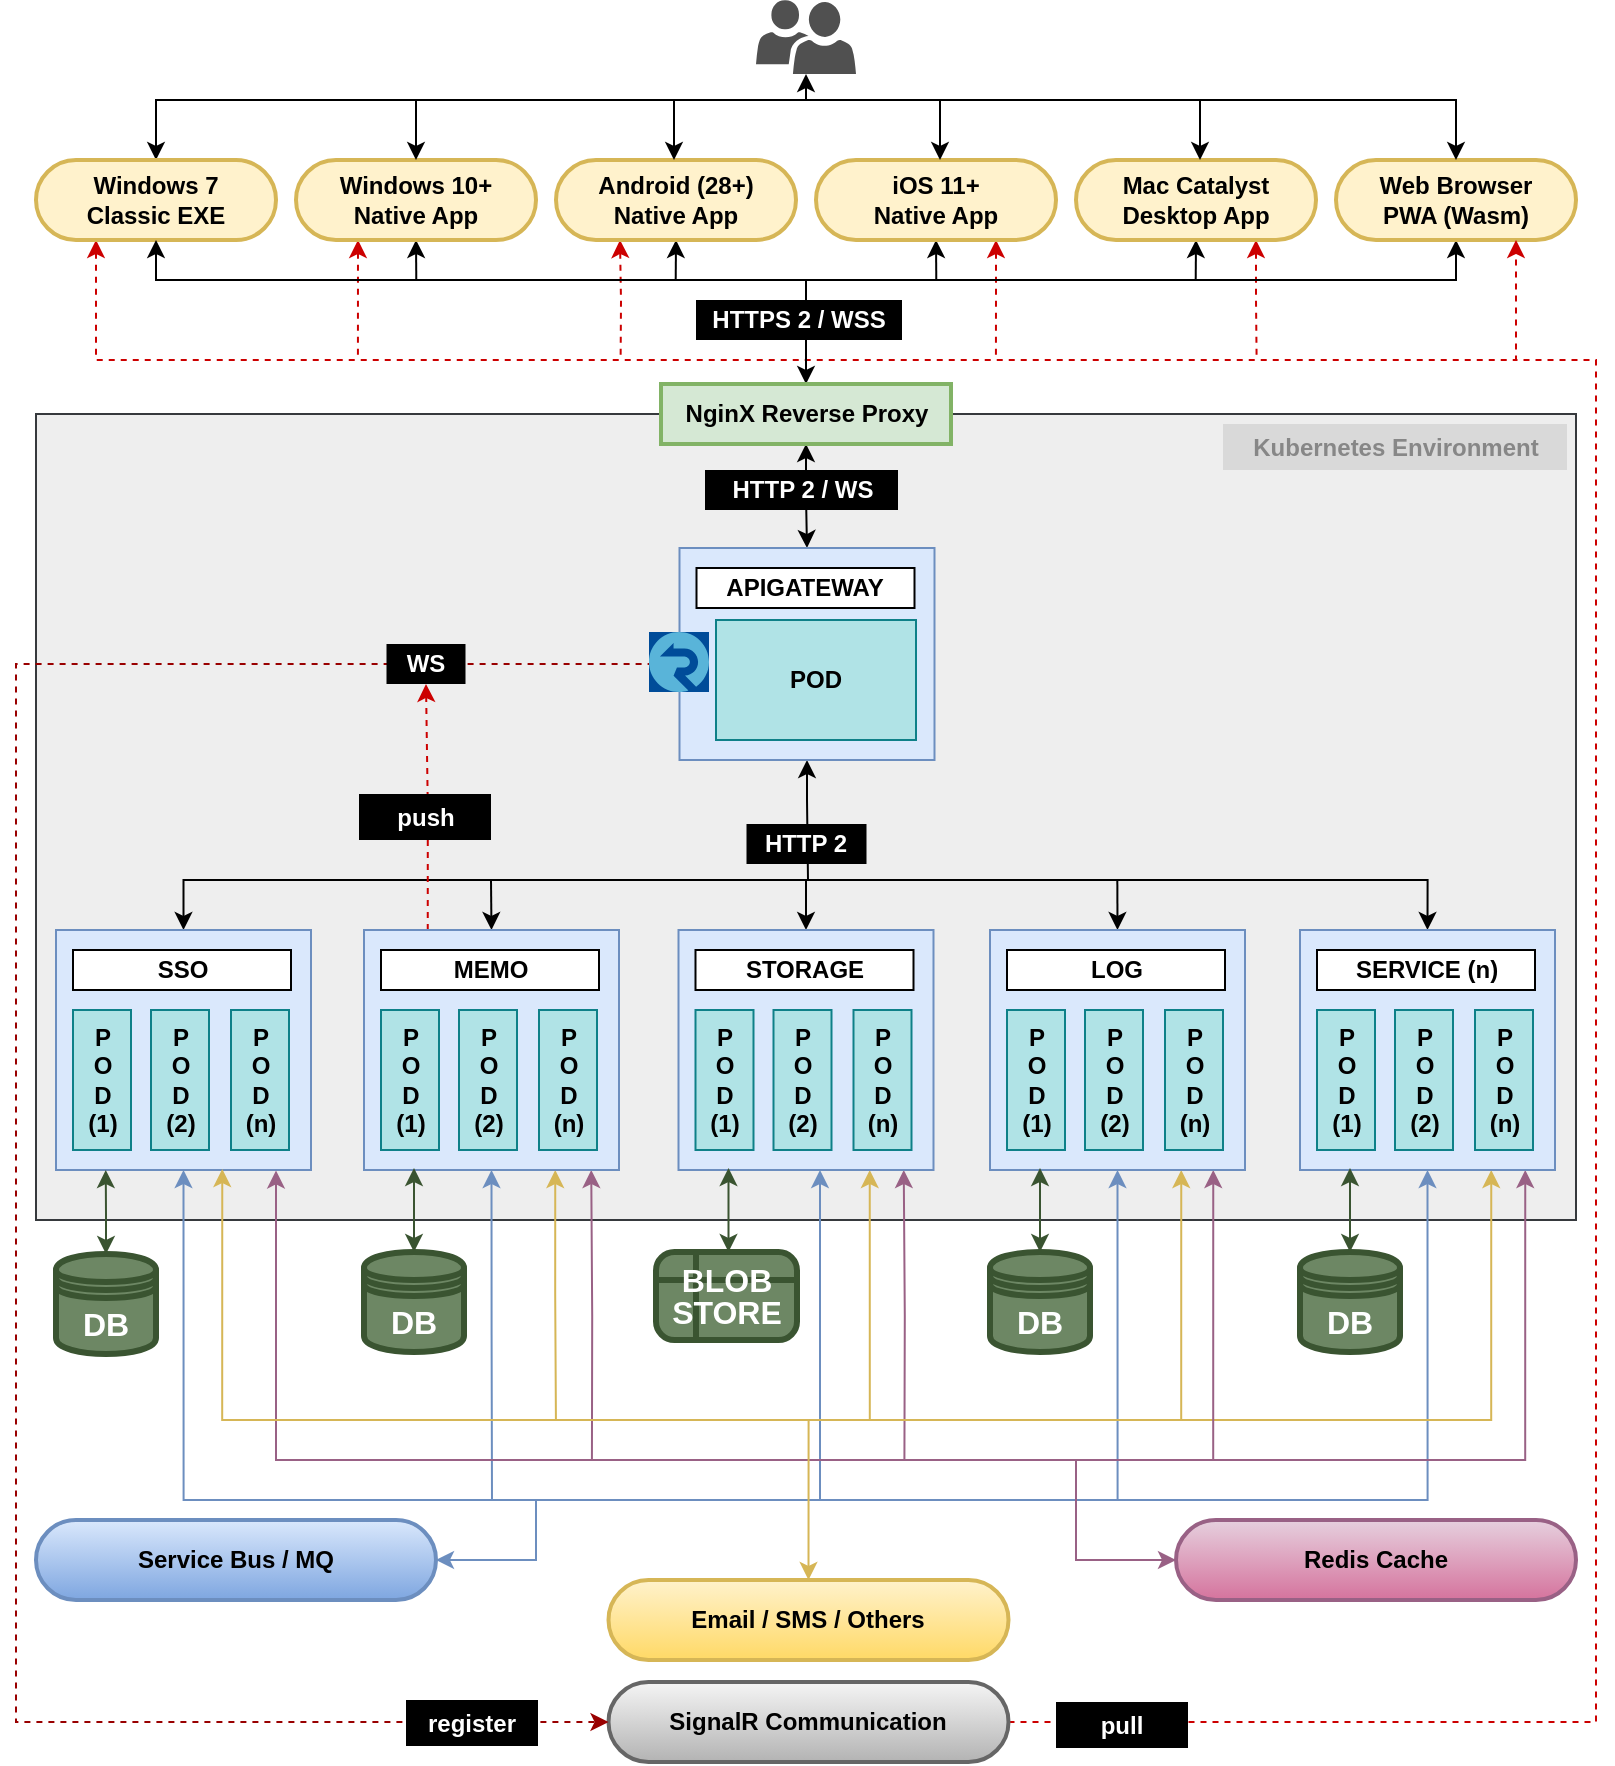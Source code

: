 <mxfile version="21.4.0" type="device">
  <diagram name="Page-1" id="Ox0oDFx5gXtMuEda1FaH">
    <mxGraphModel dx="1687" dy="927" grid="1" gridSize="10" guides="1" tooltips="1" connect="1" arrows="1" fold="1" page="1" pageScale="1" pageWidth="827" pageHeight="1169" math="0" shadow="0">
      <root>
        <mxCell id="0" />
        <mxCell id="1" parent="0" />
        <mxCell id="uJ6XdtS4F_wBa7k5AzTQ-8" style="edgeStyle=orthogonalEdgeStyle;rounded=0;orthogonalLoop=1;jettySize=auto;html=1;exitX=0.5;exitY=1;exitDx=0;exitDy=0;exitPerimeter=0;startArrow=classic;startFill=1;" parent="1" source="uJ6XdtS4F_wBa7k5AzTQ-1" target="uJ6XdtS4F_wBa7k5AzTQ-2" edge="1">
          <mxGeometry relative="1" as="geometry">
            <Array as="points">
              <mxPoint x="425" y="50" />
              <mxPoint x="100" y="50" />
            </Array>
          </mxGeometry>
        </mxCell>
        <mxCell id="uJ6XdtS4F_wBa7k5AzTQ-1" value="" style="sketch=0;pointerEvents=1;shadow=0;dashed=0;html=1;strokeColor=none;labelPosition=center;verticalLabelPosition=bottom;verticalAlign=top;align=center;fillColor=#505050;shape=mxgraph.mscae.intune.user_group" parent="1" vertex="1">
          <mxGeometry x="400" width="50" height="37" as="geometry" />
        </mxCell>
        <mxCell id="uJ6XdtS4F_wBa7k5AzTQ-111" style="edgeStyle=orthogonalEdgeStyle;rounded=0;orthogonalLoop=1;jettySize=auto;html=1;exitX=0.25;exitY=1;exitDx=0;exitDy=0;startArrow=classic;startFill=1;endArrow=none;endFill=0;strokeColor=#CC0000;dashed=1;" parent="1" source="uJ6XdtS4F_wBa7k5AzTQ-2" edge="1">
          <mxGeometry relative="1" as="geometry">
            <mxPoint x="780.0" y="180.0" as="targetPoint" />
            <Array as="points">
              <mxPoint x="70" y="180" />
            </Array>
          </mxGeometry>
        </mxCell>
        <mxCell id="uJ6XdtS4F_wBa7k5AzTQ-2" value="&lt;b&gt;Windows 7&lt;br&gt;Classic EXE&lt;/b&gt;" style="rounded=1;whiteSpace=wrap;html=1;strokeWidth=2;fillColor=#fff2cc;strokeColor=#d6b656;arcSize=50;" parent="1" vertex="1">
          <mxGeometry x="40" y="80" width="120" height="40" as="geometry" />
        </mxCell>
        <mxCell id="uJ6XdtS4F_wBa7k5AzTQ-18" style="edgeStyle=orthogonalEdgeStyle;rounded=0;orthogonalLoop=1;jettySize=auto;html=1;exitX=0.5;exitY=1;exitDx=0;exitDy=0;startArrow=classic;startFill=1;endArrow=none;endFill=0;" parent="1" source="uJ6XdtS4F_wBa7k5AzTQ-3" edge="1">
          <mxGeometry relative="1" as="geometry">
            <mxPoint x="230.143" y="140" as="targetPoint" />
          </mxGeometry>
        </mxCell>
        <mxCell id="uJ6XdtS4F_wBa7k5AzTQ-112" style="edgeStyle=orthogonalEdgeStyle;rounded=0;orthogonalLoop=1;jettySize=auto;html=1;exitX=0.75;exitY=1;exitDx=0;exitDy=0;dashed=1;startArrow=classic;startFill=1;endArrow=none;endFill=0;strokeColor=#CC0000;" parent="1" edge="1">
          <mxGeometry relative="1" as="geometry">
            <mxPoint x="200.966" y="180.0" as="targetPoint" />
            <mxPoint x="201" y="120" as="sourcePoint" />
          </mxGeometry>
        </mxCell>
        <mxCell id="uJ6XdtS4F_wBa7k5AzTQ-3" value="&lt;b&gt;Windows 10+&lt;br&gt;Native App&lt;br&gt;&lt;/b&gt;" style="rounded=1;whiteSpace=wrap;html=1;strokeWidth=2;fillColor=#fff2cc;strokeColor=#d6b656;arcSize=50;" parent="1" vertex="1">
          <mxGeometry x="170" y="80" width="120" height="40" as="geometry" />
        </mxCell>
        <mxCell id="uJ6XdtS4F_wBa7k5AzTQ-19" style="edgeStyle=orthogonalEdgeStyle;rounded=0;orthogonalLoop=1;jettySize=auto;html=1;exitX=0.5;exitY=1;exitDx=0;exitDy=0;startArrow=classic;startFill=1;endArrow=none;endFill=0;" parent="1" source="uJ6XdtS4F_wBa7k5AzTQ-4" edge="1">
          <mxGeometry relative="1" as="geometry">
            <mxPoint x="359.857" y="140" as="targetPoint" />
          </mxGeometry>
        </mxCell>
        <mxCell id="uJ6XdtS4F_wBa7k5AzTQ-113" style="edgeStyle=orthogonalEdgeStyle;rounded=0;orthogonalLoop=1;jettySize=auto;html=1;exitX=0.75;exitY=1;exitDx=0;exitDy=0;dashed=1;startArrow=classic;startFill=1;endArrow=none;endFill=0;strokeColor=#CC0000;" parent="1" edge="1">
          <mxGeometry relative="1" as="geometry">
            <mxPoint x="332.31" y="180.0" as="targetPoint" />
            <mxPoint x="332" y="120" as="sourcePoint" />
          </mxGeometry>
        </mxCell>
        <mxCell id="uJ6XdtS4F_wBa7k5AzTQ-4" value="&lt;b&gt;Android (28+)&lt;br&gt;Native App&lt;/b&gt;" style="rounded=1;whiteSpace=wrap;html=1;strokeWidth=2;fillColor=#fff2cc;strokeColor=#d6b656;arcSize=50;" parent="1" vertex="1">
          <mxGeometry x="300" y="80" width="120" height="40" as="geometry" />
        </mxCell>
        <mxCell id="uJ6XdtS4F_wBa7k5AzTQ-22" style="edgeStyle=orthogonalEdgeStyle;rounded=0;orthogonalLoop=1;jettySize=auto;html=1;exitX=0.5;exitY=1;exitDx=0;exitDy=0;startArrow=classic;startFill=1;endArrow=none;endFill=0;" parent="1" source="uJ6XdtS4F_wBa7k5AzTQ-5" edge="1">
          <mxGeometry relative="1" as="geometry">
            <mxPoint x="490.143" y="140" as="targetPoint" />
          </mxGeometry>
        </mxCell>
        <mxCell id="uJ6XdtS4F_wBa7k5AzTQ-114" style="edgeStyle=orthogonalEdgeStyle;rounded=0;orthogonalLoop=1;jettySize=auto;html=1;exitX=0.75;exitY=1;exitDx=0;exitDy=0;dashed=1;startArrow=classic;startFill=1;endArrow=none;endFill=0;strokeColor=#CC0000;" parent="1" source="uJ6XdtS4F_wBa7k5AzTQ-5" edge="1">
          <mxGeometry relative="1" as="geometry">
            <mxPoint x="519.966" y="180.0" as="targetPoint" />
          </mxGeometry>
        </mxCell>
        <mxCell id="uJ6XdtS4F_wBa7k5AzTQ-5" value="&lt;b&gt;iOS 11+&lt;br&gt;Native App&lt;/b&gt;" style="rounded=1;whiteSpace=wrap;html=1;strokeWidth=2;fillColor=#fff2cc;strokeColor=#d6b656;arcSize=50;" parent="1" vertex="1">
          <mxGeometry x="430" y="80" width="120" height="40" as="geometry" />
        </mxCell>
        <mxCell id="uJ6XdtS4F_wBa7k5AzTQ-21" style="edgeStyle=orthogonalEdgeStyle;rounded=0;orthogonalLoop=1;jettySize=auto;html=1;exitX=0.5;exitY=1;exitDx=0;exitDy=0;startArrow=classic;startFill=1;endArrow=none;endFill=0;" parent="1" source="uJ6XdtS4F_wBa7k5AzTQ-6" edge="1">
          <mxGeometry relative="1" as="geometry">
            <mxPoint x="619.857" y="140" as="targetPoint" />
          </mxGeometry>
        </mxCell>
        <mxCell id="uJ6XdtS4F_wBa7k5AzTQ-115" style="edgeStyle=orthogonalEdgeStyle;rounded=0;orthogonalLoop=1;jettySize=auto;html=1;exitX=0.75;exitY=1;exitDx=0;exitDy=0;dashed=1;startArrow=classic;startFill=1;endArrow=none;endFill=0;strokeColor=#CC0000;" parent="1" source="uJ6XdtS4F_wBa7k5AzTQ-6" edge="1">
          <mxGeometry relative="1" as="geometry">
            <mxPoint x="650.31" y="180.0" as="targetPoint" />
          </mxGeometry>
        </mxCell>
        <mxCell id="uJ6XdtS4F_wBa7k5AzTQ-6" value="&lt;b&gt;Mac Catalyst&lt;br&gt;Desktop App&lt;br&gt;&lt;/b&gt;" style="rounded=1;whiteSpace=wrap;html=1;strokeWidth=2;fillColor=#fff2cc;strokeColor=#d6b656;arcSize=50;" parent="1" vertex="1">
          <mxGeometry x="560" y="80" width="120" height="40" as="geometry" />
        </mxCell>
        <mxCell id="uJ6XdtS4F_wBa7k5AzTQ-20" style="edgeStyle=orthogonalEdgeStyle;rounded=0;orthogonalLoop=1;jettySize=auto;html=1;exitX=0.5;exitY=1;exitDx=0;exitDy=0;startArrow=classic;startFill=1;endArrow=none;endFill=0;" parent="1" source="uJ6XdtS4F_wBa7k5AzTQ-7" edge="1">
          <mxGeometry relative="1" as="geometry">
            <mxPoint x="420" y="140" as="targetPoint" />
            <Array as="points">
              <mxPoint x="750" y="140" />
            </Array>
          </mxGeometry>
        </mxCell>
        <mxCell id="uJ6XdtS4F_wBa7k5AzTQ-7" value="&lt;b&gt;Web Browser&lt;br&gt;PWA (Wasm)&lt;/b&gt;" style="rounded=1;whiteSpace=wrap;html=1;strokeWidth=2;fillColor=#fff2cc;strokeColor=#d6b656;arcSize=50;" parent="1" vertex="1">
          <mxGeometry x="690" y="80" width="120" height="40" as="geometry" />
        </mxCell>
        <mxCell id="uJ6XdtS4F_wBa7k5AzTQ-9" style="edgeStyle=orthogonalEdgeStyle;rounded=0;orthogonalLoop=1;jettySize=auto;html=1;exitX=0.5;exitY=0;exitDx=0;exitDy=0;startArrow=classic;startFill=1;endArrow=none;endFill=0;" parent="1" source="uJ6XdtS4F_wBa7k5AzTQ-3" edge="1">
          <mxGeometry relative="1" as="geometry">
            <mxPoint x="230" y="50" as="targetPoint" />
            <mxPoint x="230" y="83" as="sourcePoint" />
          </mxGeometry>
        </mxCell>
        <mxCell id="uJ6XdtS4F_wBa7k5AzTQ-10" style="edgeStyle=orthogonalEdgeStyle;rounded=0;orthogonalLoop=1;jettySize=auto;html=1;exitX=0.5;exitY=0;exitDx=0;exitDy=0;startArrow=classic;startFill=1;endArrow=none;endFill=0;" parent="1" edge="1">
          <mxGeometry relative="1" as="geometry">
            <mxPoint x="359" y="50" as="targetPoint" />
            <mxPoint x="359" y="80" as="sourcePoint" />
          </mxGeometry>
        </mxCell>
        <mxCell id="uJ6XdtS4F_wBa7k5AzTQ-11" style="edgeStyle=orthogonalEdgeStyle;rounded=0;orthogonalLoop=1;jettySize=auto;html=1;exitX=0.5;exitY=0;exitDx=0;exitDy=0;startArrow=classic;startFill=1;endArrow=none;endFill=0;" parent="1" source="uJ6XdtS4F_wBa7k5AzTQ-7" edge="1">
          <mxGeometry relative="1" as="geometry">
            <mxPoint x="425" y="40" as="targetPoint" />
            <mxPoint x="750" y="83" as="sourcePoint" />
            <Array as="points">
              <mxPoint x="750" y="50" />
              <mxPoint x="425" y="50" />
            </Array>
          </mxGeometry>
        </mxCell>
        <mxCell id="uJ6XdtS4F_wBa7k5AzTQ-12" style="edgeStyle=orthogonalEdgeStyle;rounded=0;orthogonalLoop=1;jettySize=auto;html=1;exitX=0.5;exitY=0;exitDx=0;exitDy=0;startArrow=classic;startFill=1;endArrow=none;endFill=0;" parent="1" edge="1">
          <mxGeometry relative="1" as="geometry">
            <mxPoint x="492" y="50" as="targetPoint" />
            <mxPoint x="492" y="80" as="sourcePoint" />
          </mxGeometry>
        </mxCell>
        <mxCell id="uJ6XdtS4F_wBa7k5AzTQ-13" style="edgeStyle=orthogonalEdgeStyle;rounded=0;orthogonalLoop=1;jettySize=auto;html=1;exitX=0.5;exitY=0;exitDx=0;exitDy=0;startArrow=classic;startFill=1;endArrow=none;endFill=0;" parent="1" edge="1">
          <mxGeometry relative="1" as="geometry">
            <mxPoint x="622" y="50" as="targetPoint" />
            <mxPoint x="622" y="80" as="sourcePoint" />
          </mxGeometry>
        </mxCell>
        <mxCell id="uJ6XdtS4F_wBa7k5AzTQ-15" value="" style="rounded=0;whiteSpace=wrap;html=1;fillColor=#eeeeee;strokeColor=#36393d;" parent="1" vertex="1">
          <mxGeometry x="40" y="207" width="770" height="403" as="geometry" />
        </mxCell>
        <mxCell id="uJ6XdtS4F_wBa7k5AzTQ-17" style="edgeStyle=orthogonalEdgeStyle;rounded=0;orthogonalLoop=1;jettySize=auto;html=1;exitX=0.5;exitY=0;exitDx=0;exitDy=0;entryX=0.5;entryY=1;entryDx=0;entryDy=0;startArrow=classic;startFill=1;" parent="1" source="uJ6XdtS4F_wBa7k5AzTQ-16" target="uJ6XdtS4F_wBa7k5AzTQ-2" edge="1">
          <mxGeometry relative="1" as="geometry">
            <Array as="points">
              <mxPoint x="425" y="140" />
              <mxPoint x="100" y="140" />
            </Array>
          </mxGeometry>
        </mxCell>
        <mxCell id="uJ6XdtS4F_wBa7k5AzTQ-37" style="edgeStyle=orthogonalEdgeStyle;rounded=0;orthogonalLoop=1;jettySize=auto;html=1;exitX=0.5;exitY=1;exitDx=0;exitDy=0;entryX=0.5;entryY=0;entryDx=0;entryDy=0;startArrow=classic;startFill=1;" parent="1" source="uJ6XdtS4F_wBa7k5AzTQ-16" target="uJ6XdtS4F_wBa7k5AzTQ-23" edge="1">
          <mxGeometry relative="1" as="geometry" />
        </mxCell>
        <mxCell id="uJ6XdtS4F_wBa7k5AzTQ-16" value="&lt;b&gt;NginX Reverse Proxy&lt;/b&gt;" style="rounded=0;whiteSpace=wrap;html=1;strokeWidth=2;fillColor=#d5e8d4;strokeColor=#82b366;" parent="1" vertex="1">
          <mxGeometry x="352.5" y="192" width="145" height="30" as="geometry" />
        </mxCell>
        <mxCell id="uJ6XdtS4F_wBa7k5AzTQ-14" value="&lt;b&gt;&lt;font color=&quot;#ffffff&quot;&gt;HTTPS 2 / WSS&lt;/font&gt;&lt;/b&gt;" style="text;html=1;strokeColor=none;fillColor=#000;align=center;verticalAlign=middle;whiteSpace=wrap;rounded=0;" parent="1" vertex="1">
          <mxGeometry x="370" y="150" width="103" height="20" as="geometry" />
        </mxCell>
        <mxCell id="uJ6XdtS4F_wBa7k5AzTQ-69" style="edgeStyle=orthogonalEdgeStyle;rounded=0;orthogonalLoop=1;jettySize=auto;html=1;exitX=0.5;exitY=1;exitDx=0;exitDy=0;startArrow=classic;startFill=1;" parent="1" source="uJ6XdtS4F_wBa7k5AzTQ-23" target="uJ6XdtS4F_wBa7k5AzTQ-39" edge="1">
          <mxGeometry relative="1" as="geometry">
            <Array as="points">
              <mxPoint x="425" y="400" />
              <mxPoint x="426" y="440" />
              <mxPoint x="114" y="440" />
            </Array>
          </mxGeometry>
        </mxCell>
        <mxCell id="uJ6XdtS4F_wBa7k5AzTQ-23" value="" style="rounded=0;whiteSpace=wrap;html=1;fillColor=#dae8fc;strokeColor=#6c8ebf;" parent="1" vertex="1">
          <mxGeometry x="361.75" y="274" width="127.5" height="106" as="geometry" />
        </mxCell>
        <mxCell id="uJ6XdtS4F_wBa7k5AzTQ-39" value="" style="rounded=0;whiteSpace=wrap;html=1;fillColor=#dae8fc;strokeColor=#6c8ebf;" parent="1" vertex="1">
          <mxGeometry x="50" y="465" width="127.5" height="120" as="geometry" />
        </mxCell>
        <mxCell id="uJ6XdtS4F_wBa7k5AzTQ-40" value="&lt;b&gt;SSO&lt;/b&gt;" style="rounded=0;whiteSpace=wrap;html=1;" parent="1" vertex="1">
          <mxGeometry x="58.5" y="475" width="109" height="20" as="geometry" />
        </mxCell>
        <mxCell id="uJ6XdtS4F_wBa7k5AzTQ-41" value="&lt;b&gt;P&lt;br&gt;O&lt;br&gt;D&lt;br&gt;(1)&lt;/b&gt;" style="rounded=0;whiteSpace=wrap;html=1;fillColor=#b0e3e6;strokeColor=#0e8088;" parent="1" vertex="1">
          <mxGeometry x="58.5" y="505" width="29" height="70" as="geometry" />
        </mxCell>
        <mxCell id="uJ6XdtS4F_wBa7k5AzTQ-42" value="&lt;b&gt;P&lt;br&gt;O&lt;br&gt;D&lt;br&gt;(2)&lt;/b&gt;" style="rounded=0;whiteSpace=wrap;html=1;fillColor=#b0e3e6;strokeColor=#0e8088;" parent="1" vertex="1">
          <mxGeometry x="97.5" y="505" width="29" height="70" as="geometry" />
        </mxCell>
        <mxCell id="uJ6XdtS4F_wBa7k5AzTQ-43" value="&lt;b&gt;P&lt;br&gt;O&lt;br&gt;D&lt;br&gt;(n)&lt;/b&gt;" style="rounded=0;whiteSpace=wrap;html=1;fillColor=#b0e3e6;strokeColor=#0e8088;" parent="1" vertex="1">
          <mxGeometry x="137.5" y="505" width="29" height="70" as="geometry" />
        </mxCell>
        <mxCell id="uJ6XdtS4F_wBa7k5AzTQ-72" style="edgeStyle=orthogonalEdgeStyle;rounded=0;orthogonalLoop=1;jettySize=auto;html=1;exitX=0.5;exitY=0;exitDx=0;exitDy=0;startArrow=classic;startFill=1;endArrow=none;endFill=0;" parent="1" source="uJ6XdtS4F_wBa7k5AzTQ-49" edge="1">
          <mxGeometry relative="1" as="geometry">
            <mxPoint x="420" y="440" as="targetPoint" />
            <Array as="points">
              <mxPoint x="736" y="440" />
            </Array>
          </mxGeometry>
        </mxCell>
        <mxCell id="uJ6XdtS4F_wBa7k5AzTQ-92" style="edgeStyle=orthogonalEdgeStyle;rounded=0;orthogonalLoop=1;jettySize=auto;html=1;exitX=0.5;exitY=1;exitDx=0;exitDy=0;startArrow=classic;startFill=1;endArrow=none;endFill=0;strokeColor=#6C8EBF;" parent="1" source="uJ6XdtS4F_wBa7k5AzTQ-49" edge="1">
          <mxGeometry relative="1" as="geometry">
            <mxPoint x="570.0" y="750" as="targetPoint" />
            <Array as="points">
              <mxPoint x="736" y="750" />
            </Array>
          </mxGeometry>
        </mxCell>
        <mxCell id="uJ6XdtS4F_wBa7k5AzTQ-98" style="edgeStyle=orthogonalEdgeStyle;rounded=0;orthogonalLoop=1;jettySize=auto;html=1;exitX=0.75;exitY=1;exitDx=0;exitDy=0;startArrow=classic;startFill=1;endArrow=none;endFill=0;strokeColor=#996185;" parent="1" edge="1">
          <mxGeometry relative="1" as="geometry">
            <mxPoint x="627.0" y="730" as="targetPoint" />
            <mxPoint x="784.625" y="585" as="sourcePoint" />
            <Array as="points">
              <mxPoint x="785" y="730" />
            </Array>
          </mxGeometry>
        </mxCell>
        <mxCell id="uJ6XdtS4F_wBa7k5AzTQ-107" style="edgeStyle=orthogonalEdgeStyle;rounded=0;orthogonalLoop=1;jettySize=auto;html=1;exitX=0.75;exitY=1;exitDx=0;exitDy=0;startArrow=classic;startFill=1;endArrow=none;endFill=0;strokeColor=#D6B656;" parent="1" source="uJ6XdtS4F_wBa7k5AzTQ-49" edge="1">
          <mxGeometry relative="1" as="geometry">
            <mxPoint x="610.0" y="710" as="targetPoint" />
            <Array as="points">
              <mxPoint x="768" y="710" />
            </Array>
          </mxGeometry>
        </mxCell>
        <mxCell id="uJ6XdtS4F_wBa7k5AzTQ-49" value="" style="rounded=0;whiteSpace=wrap;html=1;fillColor=#dae8fc;strokeColor=#6c8ebf;" parent="1" vertex="1">
          <mxGeometry x="672" y="465" width="127.5" height="120" as="geometry" />
        </mxCell>
        <mxCell id="uJ6XdtS4F_wBa7k5AzTQ-50" value="&lt;b&gt;SERVICE (n)&lt;/b&gt;" style="rounded=0;whiteSpace=wrap;html=1;" parent="1" vertex="1">
          <mxGeometry x="680.5" y="475" width="109" height="20" as="geometry" />
        </mxCell>
        <mxCell id="uJ6XdtS4F_wBa7k5AzTQ-51" value="&lt;b&gt;P&lt;br&gt;O&lt;br&gt;D&lt;br&gt;(1)&lt;/b&gt;" style="rounded=0;whiteSpace=wrap;html=1;fillColor=#b0e3e6;strokeColor=#0e8088;" parent="1" vertex="1">
          <mxGeometry x="680.5" y="505" width="29" height="70" as="geometry" />
        </mxCell>
        <mxCell id="uJ6XdtS4F_wBa7k5AzTQ-52" value="&lt;b&gt;P&lt;br&gt;O&lt;br&gt;D&lt;br&gt;(2)&lt;/b&gt;" style="rounded=0;whiteSpace=wrap;html=1;fillColor=#b0e3e6;strokeColor=#0e8088;" parent="1" vertex="1">
          <mxGeometry x="719.5" y="505" width="29" height="70" as="geometry" />
        </mxCell>
        <mxCell id="uJ6XdtS4F_wBa7k5AzTQ-53" value="&lt;b&gt;P&lt;br&gt;O&lt;br&gt;D&lt;br&gt;(n)&lt;/b&gt;" style="rounded=0;whiteSpace=wrap;html=1;fillColor=#b0e3e6;strokeColor=#0e8088;" parent="1" vertex="1">
          <mxGeometry x="759.5" y="505" width="29" height="70" as="geometry" />
        </mxCell>
        <mxCell id="uJ6XdtS4F_wBa7k5AzTQ-71" style="edgeStyle=orthogonalEdgeStyle;rounded=0;orthogonalLoop=1;jettySize=auto;html=1;exitX=0.5;exitY=0;exitDx=0;exitDy=0;startArrow=classic;startFill=1;endArrow=none;endFill=0;" parent="1" source="uJ6XdtS4F_wBa7k5AzTQ-54" edge="1">
          <mxGeometry relative="1" as="geometry">
            <mxPoint x="425" y="440" as="targetPoint" />
          </mxGeometry>
        </mxCell>
        <mxCell id="uJ6XdtS4F_wBa7k5AzTQ-90" style="edgeStyle=orthogonalEdgeStyle;rounded=0;orthogonalLoop=1;jettySize=auto;html=1;exitX=0.5;exitY=1;exitDx=0;exitDy=0;startArrow=classic;startFill=1;endArrow=none;endFill=0;strokeColor=#6C8EBF;" parent="1" edge="1">
          <mxGeometry relative="1" as="geometry">
            <mxPoint x="270" y="750" as="targetPoint" />
            <mxPoint x="432.0" y="585" as="sourcePoint" />
            <Array as="points">
              <mxPoint x="432" y="750" />
            </Array>
          </mxGeometry>
        </mxCell>
        <mxCell id="uJ6XdtS4F_wBa7k5AzTQ-96" style="edgeStyle=orthogonalEdgeStyle;rounded=0;orthogonalLoop=1;jettySize=auto;html=1;exitX=0.75;exitY=1;exitDx=0;exitDy=0;startArrow=classic;startFill=1;endArrow=none;endFill=0;strokeColor=#996185;" parent="1" edge="1">
          <mxGeometry relative="1" as="geometry">
            <mxPoint x="474.207" y="730" as="targetPoint" />
            <mxPoint x="473.875" y="585" as="sourcePoint" />
          </mxGeometry>
        </mxCell>
        <mxCell id="uJ6XdtS4F_wBa7k5AzTQ-104" style="edgeStyle=orthogonalEdgeStyle;rounded=0;orthogonalLoop=1;jettySize=auto;html=1;exitX=0.75;exitY=1;exitDx=0;exitDy=0;startArrow=classic;startFill=1;endArrow=none;endFill=0;strokeColor=#D6B656;" parent="1" source="uJ6XdtS4F_wBa7k5AzTQ-54" edge="1">
          <mxGeometry relative="1" as="geometry">
            <mxPoint x="420" y="710" as="targetPoint" />
            <Array as="points">
              <mxPoint x="457" y="710" />
            </Array>
          </mxGeometry>
        </mxCell>
        <mxCell id="uJ6XdtS4F_wBa7k5AzTQ-54" value="" style="rounded=0;whiteSpace=wrap;html=1;fillColor=#dae8fc;strokeColor=#6c8ebf;" parent="1" vertex="1">
          <mxGeometry x="361.25" y="465" width="127.5" height="120" as="geometry" />
        </mxCell>
        <mxCell id="uJ6XdtS4F_wBa7k5AzTQ-55" value="&lt;b&gt;STORAGE&lt;/b&gt;" style="rounded=0;whiteSpace=wrap;html=1;" parent="1" vertex="1">
          <mxGeometry x="369.75" y="475" width="109" height="20" as="geometry" />
        </mxCell>
        <mxCell id="uJ6XdtS4F_wBa7k5AzTQ-56" value="&lt;b&gt;P&lt;br&gt;O&lt;br&gt;D&lt;br&gt;(1)&lt;/b&gt;" style="rounded=0;whiteSpace=wrap;html=1;fillColor=#b0e3e6;strokeColor=#0e8088;" parent="1" vertex="1">
          <mxGeometry x="369.75" y="505" width="29" height="70" as="geometry" />
        </mxCell>
        <mxCell id="uJ6XdtS4F_wBa7k5AzTQ-57" value="&lt;b&gt;P&lt;br&gt;O&lt;br&gt;D&lt;br&gt;(2)&lt;/b&gt;" style="rounded=0;whiteSpace=wrap;html=1;fillColor=#b0e3e6;strokeColor=#0e8088;" parent="1" vertex="1">
          <mxGeometry x="408.75" y="505" width="29" height="70" as="geometry" />
        </mxCell>
        <mxCell id="uJ6XdtS4F_wBa7k5AzTQ-58" value="&lt;b&gt;P&lt;br&gt;O&lt;br&gt;D&lt;br&gt;(n)&lt;/b&gt;" style="rounded=0;whiteSpace=wrap;html=1;fillColor=#b0e3e6;strokeColor=#0e8088;" parent="1" vertex="1">
          <mxGeometry x="448.75" y="505" width="29" height="70" as="geometry" />
        </mxCell>
        <mxCell id="uJ6XdtS4F_wBa7k5AzTQ-70" style="edgeStyle=orthogonalEdgeStyle;rounded=0;orthogonalLoop=1;jettySize=auto;html=1;exitX=0.5;exitY=0;exitDx=0;exitDy=0;startArrow=classic;startFill=1;endArrow=none;endFill=0;" parent="1" source="uJ6XdtS4F_wBa7k5AzTQ-59" edge="1">
          <mxGeometry relative="1" as="geometry">
            <mxPoint x="267.5" y="440" as="targetPoint" />
          </mxGeometry>
        </mxCell>
        <mxCell id="uJ6XdtS4F_wBa7k5AzTQ-89" style="edgeStyle=orthogonalEdgeStyle;rounded=0;orthogonalLoop=1;jettySize=auto;html=1;exitX=0.5;exitY=1;exitDx=0;exitDy=0;startArrow=classic;startFill=1;endArrow=none;endFill=0;strokeColor=#6C8EBF;" parent="1" source="uJ6XdtS4F_wBa7k5AzTQ-59" edge="1">
          <mxGeometry relative="1" as="geometry">
            <mxPoint x="268" y="750" as="targetPoint" />
          </mxGeometry>
        </mxCell>
        <mxCell id="uJ6XdtS4F_wBa7k5AzTQ-95" style="edgeStyle=orthogonalEdgeStyle;rounded=0;orthogonalLoop=1;jettySize=auto;html=1;exitX=0.75;exitY=1;exitDx=0;exitDy=0;startArrow=classic;startFill=1;endArrow=none;endFill=0;strokeColor=#996185;" parent="1" edge="1">
          <mxGeometry relative="1" as="geometry">
            <mxPoint x="317.966" y="730" as="targetPoint" />
            <mxPoint x="317.625" y="585" as="sourcePoint" />
          </mxGeometry>
        </mxCell>
        <mxCell id="uJ6XdtS4F_wBa7k5AzTQ-105" style="edgeStyle=orthogonalEdgeStyle;rounded=0;orthogonalLoop=1;jettySize=auto;html=1;exitX=0.75;exitY=1;exitDx=0;exitDy=0;startArrow=classic;startFill=1;endArrow=none;endFill=0;strokeColor=#D6B656;" parent="1" source="uJ6XdtS4F_wBa7k5AzTQ-59" edge="1">
          <mxGeometry relative="1" as="geometry">
            <mxPoint x="299.966" y="710" as="targetPoint" />
          </mxGeometry>
        </mxCell>
        <mxCell id="uJ6XdtS4F_wBa7k5AzTQ-116" style="edgeStyle=orthogonalEdgeStyle;rounded=0;orthogonalLoop=1;jettySize=auto;html=1;exitX=0.25;exitY=0;exitDx=0;exitDy=0;endArrow=classic;endFill=1;dashed=1;strokeColor=#CC0000;startArrow=none;startFill=0;entryX=0.5;entryY=1;entryDx=0;entryDy=0;" parent="1" source="uJ6XdtS4F_wBa7k5AzTQ-59" target="oWsEL99LkkyyPAIlxC1X-5" edge="1">
          <mxGeometry relative="1" as="geometry">
            <mxPoint x="187.25" y="360" as="targetPoint" />
            <Array as="points" />
          </mxGeometry>
        </mxCell>
        <mxCell id="uJ6XdtS4F_wBa7k5AzTQ-59" value="" style="rounded=0;whiteSpace=wrap;html=1;fillColor=#dae8fc;strokeColor=#6c8ebf;" parent="1" vertex="1">
          <mxGeometry x="204" y="465" width="127.5" height="120" as="geometry" />
        </mxCell>
        <mxCell id="uJ6XdtS4F_wBa7k5AzTQ-60" value="&lt;b&gt;MEMO&lt;/b&gt;" style="rounded=0;whiteSpace=wrap;html=1;" parent="1" vertex="1">
          <mxGeometry x="212.5" y="475" width="109" height="20" as="geometry" />
        </mxCell>
        <mxCell id="uJ6XdtS4F_wBa7k5AzTQ-61" value="&lt;b&gt;P&lt;br&gt;O&lt;br&gt;D&lt;br&gt;(1)&lt;/b&gt;" style="rounded=0;whiteSpace=wrap;html=1;fillColor=#b0e3e6;strokeColor=#0e8088;" parent="1" vertex="1">
          <mxGeometry x="212.5" y="505" width="29" height="70" as="geometry" />
        </mxCell>
        <mxCell id="uJ6XdtS4F_wBa7k5AzTQ-62" value="&lt;b&gt;P&lt;br&gt;O&lt;br&gt;D&lt;br&gt;(2)&lt;/b&gt;" style="rounded=0;whiteSpace=wrap;html=1;fillColor=#b0e3e6;strokeColor=#0e8088;" parent="1" vertex="1">
          <mxGeometry x="251.5" y="505" width="29" height="70" as="geometry" />
        </mxCell>
        <mxCell id="uJ6XdtS4F_wBa7k5AzTQ-63" value="&lt;b&gt;P&lt;br&gt;O&lt;br&gt;D&lt;br&gt;(n)&lt;/b&gt;" style="rounded=0;whiteSpace=wrap;html=1;fillColor=#b0e3e6;strokeColor=#0e8088;" parent="1" vertex="1">
          <mxGeometry x="291.5" y="505" width="29" height="70" as="geometry" />
        </mxCell>
        <mxCell id="uJ6XdtS4F_wBa7k5AzTQ-73" style="edgeStyle=orthogonalEdgeStyle;rounded=0;orthogonalLoop=1;jettySize=auto;html=1;exitX=0.5;exitY=0;exitDx=0;exitDy=0;startArrow=classic;startFill=1;endArrow=none;endFill=0;" parent="1" source="uJ6XdtS4F_wBa7k5AzTQ-64" edge="1">
          <mxGeometry relative="1" as="geometry">
            <mxPoint x="580.667" y="440" as="targetPoint" />
          </mxGeometry>
        </mxCell>
        <mxCell id="uJ6XdtS4F_wBa7k5AzTQ-91" style="edgeStyle=orthogonalEdgeStyle;rounded=0;orthogonalLoop=1;jettySize=auto;html=1;exitX=0.5;exitY=1;exitDx=0;exitDy=0;startArrow=classic;startFill=1;endArrow=none;endFill=0;strokeColor=#6C8EBF;" parent="1" source="uJ6XdtS4F_wBa7k5AzTQ-64" edge="1">
          <mxGeometry relative="1" as="geometry">
            <mxPoint x="420" y="750" as="targetPoint" />
            <Array as="points">
              <mxPoint x="581" y="750" />
            </Array>
          </mxGeometry>
        </mxCell>
        <mxCell id="uJ6XdtS4F_wBa7k5AzTQ-97" style="edgeStyle=orthogonalEdgeStyle;rounded=0;orthogonalLoop=1;jettySize=auto;html=1;exitX=0.75;exitY=1;exitDx=0;exitDy=0;startArrow=classic;startFill=1;endArrow=none;endFill=0;strokeColor=#996185;" parent="1" edge="1">
          <mxGeometry relative="1" as="geometry">
            <mxPoint x="546.0" y="730" as="targetPoint" />
            <mxPoint x="628.625" y="585" as="sourcePoint" />
            <Array as="points">
              <mxPoint x="629" y="730" />
            </Array>
          </mxGeometry>
        </mxCell>
        <mxCell id="uJ6XdtS4F_wBa7k5AzTQ-106" style="edgeStyle=orthogonalEdgeStyle;rounded=0;orthogonalLoop=1;jettySize=auto;html=1;exitX=0.75;exitY=1;exitDx=0;exitDy=0;startArrow=classic;startFill=1;endArrow=none;endFill=0;strokeColor=#D6B656;" parent="1" source="uJ6XdtS4F_wBa7k5AzTQ-64" edge="1">
          <mxGeometry relative="1" as="geometry">
            <mxPoint x="450.0" y="710" as="targetPoint" />
            <Array as="points">
              <mxPoint x="613" y="710" />
            </Array>
          </mxGeometry>
        </mxCell>
        <mxCell id="uJ6XdtS4F_wBa7k5AzTQ-64" value="" style="rounded=0;whiteSpace=wrap;html=1;fillColor=#dae8fc;strokeColor=#6c8ebf;" parent="1" vertex="1">
          <mxGeometry x="517" y="465" width="127.5" height="120" as="geometry" />
        </mxCell>
        <mxCell id="uJ6XdtS4F_wBa7k5AzTQ-65" value="&lt;b&gt;LOG&lt;/b&gt;" style="rounded=0;whiteSpace=wrap;html=1;" parent="1" vertex="1">
          <mxGeometry x="525.5" y="475" width="109" height="20" as="geometry" />
        </mxCell>
        <mxCell id="uJ6XdtS4F_wBa7k5AzTQ-66" value="&lt;b&gt;P&lt;br&gt;O&lt;br&gt;D&lt;br&gt;(1)&lt;/b&gt;" style="rounded=0;whiteSpace=wrap;html=1;fillColor=#b0e3e6;strokeColor=#0e8088;" parent="1" vertex="1">
          <mxGeometry x="525.5" y="505" width="29" height="70" as="geometry" />
        </mxCell>
        <mxCell id="uJ6XdtS4F_wBa7k5AzTQ-67" value="&lt;b&gt;P&lt;br&gt;O&lt;br&gt;D&lt;br&gt;(2)&lt;/b&gt;" style="rounded=0;whiteSpace=wrap;html=1;fillColor=#b0e3e6;strokeColor=#0e8088;" parent="1" vertex="1">
          <mxGeometry x="564.5" y="505" width="29" height="70" as="geometry" />
        </mxCell>
        <mxCell id="uJ6XdtS4F_wBa7k5AzTQ-68" value="&lt;b&gt;P&lt;br&gt;O&lt;br&gt;D&lt;br&gt;(n)&lt;/b&gt;" style="rounded=0;whiteSpace=wrap;html=1;fillColor=#b0e3e6;strokeColor=#0e8088;" parent="1" vertex="1">
          <mxGeometry x="604.5" y="505" width="29" height="70" as="geometry" />
        </mxCell>
        <mxCell id="uJ6XdtS4F_wBa7k5AzTQ-78" style="edgeStyle=orthogonalEdgeStyle;rounded=0;orthogonalLoop=1;jettySize=auto;html=1;exitX=0.5;exitY=0;exitDx=0;exitDy=0;entryX=0.25;entryY=1;entryDx=0;entryDy=0;startArrow=classic;startFill=1;strokeColor=#3A5431;" parent="1" source="uJ6XdtS4F_wBa7k5AzTQ-76" edge="1">
          <mxGeometry relative="1" as="geometry">
            <mxPoint x="74.875" y="585.0" as="targetPoint" />
          </mxGeometry>
        </mxCell>
        <mxCell id="uJ6XdtS4F_wBa7k5AzTQ-76" value="&lt;b&gt;&lt;font style=&quot;font-size: 16px;&quot;&gt;DB&lt;/font&gt;&lt;/b&gt;" style="shape=datastore;whiteSpace=wrap;html=1;fillColor=#6d8764;strokeColor=#3A5431;fontColor=#ffffff;strokeWidth=3;" parent="1" vertex="1">
          <mxGeometry x="50" y="627" width="50" height="50" as="geometry" />
        </mxCell>
        <mxCell id="uJ6XdtS4F_wBa7k5AzTQ-79" style="edgeStyle=orthogonalEdgeStyle;rounded=0;orthogonalLoop=1;jettySize=auto;html=1;exitX=0.5;exitY=0;exitDx=0;exitDy=0;entryX=0.25;entryY=1;entryDx=0;entryDy=0;startArrow=classic;startFill=1;strokeColor=#3A5431;" parent="1" source="uJ6XdtS4F_wBa7k5AzTQ-80" edge="1">
          <mxGeometry relative="1" as="geometry">
            <mxPoint x="229" y="584" as="targetPoint" />
          </mxGeometry>
        </mxCell>
        <mxCell id="uJ6XdtS4F_wBa7k5AzTQ-80" value="&lt;b&gt;&lt;font style=&quot;font-size: 16px;&quot;&gt;DB&lt;/font&gt;&lt;/b&gt;" style="shape=datastore;whiteSpace=wrap;html=1;fillColor=#6d8764;strokeColor=#3A5431;fontColor=#ffffff;strokeWidth=3;" parent="1" vertex="1">
          <mxGeometry x="204" y="626" width="50" height="50" as="geometry" />
        </mxCell>
        <mxCell id="uJ6XdtS4F_wBa7k5AzTQ-81" style="edgeStyle=orthogonalEdgeStyle;rounded=0;orthogonalLoop=1;jettySize=auto;html=1;exitX=0.5;exitY=0;exitDx=0;exitDy=0;entryX=0.25;entryY=1;entryDx=0;entryDy=0;startArrow=classic;startFill=1;strokeColor=#3A5431;" parent="1" edge="1">
          <mxGeometry relative="1" as="geometry">
            <mxPoint x="386.25" y="584" as="targetPoint" />
            <mxPoint x="386.25" y="626" as="sourcePoint" />
          </mxGeometry>
        </mxCell>
        <mxCell id="uJ6XdtS4F_wBa7k5AzTQ-83" style="edgeStyle=orthogonalEdgeStyle;rounded=0;orthogonalLoop=1;jettySize=auto;html=1;exitX=0.5;exitY=0;exitDx=0;exitDy=0;entryX=0.25;entryY=1;entryDx=0;entryDy=0;startArrow=classic;startFill=1;strokeColor=#3A5431;" parent="1" source="uJ6XdtS4F_wBa7k5AzTQ-84" edge="1">
          <mxGeometry relative="1" as="geometry">
            <mxPoint x="542" y="584" as="targetPoint" />
          </mxGeometry>
        </mxCell>
        <mxCell id="uJ6XdtS4F_wBa7k5AzTQ-84" value="&lt;b&gt;&lt;font style=&quot;font-size: 16px;&quot;&gt;DB&lt;/font&gt;&lt;/b&gt;" style="shape=datastore;whiteSpace=wrap;html=1;fillColor=#6d8764;strokeColor=#3A5431;fontColor=#ffffff;strokeWidth=3;" parent="1" vertex="1">
          <mxGeometry x="517" y="626" width="50" height="50" as="geometry" />
        </mxCell>
        <mxCell id="uJ6XdtS4F_wBa7k5AzTQ-85" style="edgeStyle=orthogonalEdgeStyle;rounded=0;orthogonalLoop=1;jettySize=auto;html=1;exitX=0.5;exitY=0;exitDx=0;exitDy=0;entryX=0.25;entryY=1;entryDx=0;entryDy=0;startArrow=classic;startFill=1;strokeColor=#3A5431;" parent="1" source="uJ6XdtS4F_wBa7k5AzTQ-86" edge="1">
          <mxGeometry relative="1" as="geometry">
            <mxPoint x="697" y="584" as="targetPoint" />
          </mxGeometry>
        </mxCell>
        <mxCell id="uJ6XdtS4F_wBa7k5AzTQ-86" value="&lt;b&gt;&lt;font style=&quot;font-size: 16px;&quot;&gt;DB&lt;/font&gt;&lt;/b&gt;" style="shape=datastore;whiteSpace=wrap;html=1;fillColor=#6d8764;strokeColor=#3A5431;fontColor=#ffffff;strokeWidth=3;" parent="1" vertex="1">
          <mxGeometry x="672" y="626" width="50" height="50" as="geometry" />
        </mxCell>
        <mxCell id="uJ6XdtS4F_wBa7k5AzTQ-88" style="edgeStyle=orthogonalEdgeStyle;rounded=0;orthogonalLoop=1;jettySize=auto;html=1;exitX=1;exitY=0.5;exitDx=0;exitDy=0;entryX=0.5;entryY=1;entryDx=0;entryDy=0;startArrow=classic;startFill=1;strokeColor=#6C8EBF;" parent="1" source="uJ6XdtS4F_wBa7k5AzTQ-87" target="uJ6XdtS4F_wBa7k5AzTQ-39" edge="1">
          <mxGeometry relative="1" as="geometry">
            <Array as="points">
              <mxPoint x="290" y="780" />
              <mxPoint x="290" y="750" />
              <mxPoint x="114" y="750" />
            </Array>
          </mxGeometry>
        </mxCell>
        <mxCell id="uJ6XdtS4F_wBa7k5AzTQ-87" value="&lt;b&gt;Service Bus / MQ&lt;/b&gt;" style="rounded=1;whiteSpace=wrap;html=1;strokeWidth=2;fillColor=#dae8fc;strokeColor=#6c8ebf;arcSize=50;gradientColor=#7ea6e0;" parent="1" vertex="1">
          <mxGeometry x="40" y="760" width="200" height="40" as="geometry" />
        </mxCell>
        <mxCell id="uJ6XdtS4F_wBa7k5AzTQ-94" style="edgeStyle=orthogonalEdgeStyle;rounded=0;orthogonalLoop=1;jettySize=auto;html=1;exitX=0;exitY=0.5;exitDx=0;exitDy=0;entryX=0.868;entryY=1.002;entryDx=0;entryDy=0;entryPerimeter=0;strokeColor=#996185;startArrow=classic;startFill=1;" parent="1" source="uJ6XdtS4F_wBa7k5AzTQ-93" target="uJ6XdtS4F_wBa7k5AzTQ-39" edge="1">
          <mxGeometry relative="1" as="geometry">
            <Array as="points">
              <mxPoint x="560" y="780" />
              <mxPoint x="560" y="730" />
              <mxPoint x="160" y="730" />
              <mxPoint x="160" y="585" />
            </Array>
          </mxGeometry>
        </mxCell>
        <mxCell id="uJ6XdtS4F_wBa7k5AzTQ-93" value="&lt;b&gt;Redis Cache&lt;/b&gt;" style="rounded=1;whiteSpace=wrap;html=1;strokeWidth=2;fillColor=#e6d0de;strokeColor=#996185;arcSize=50;gradientColor=#d5739d;" parent="1" vertex="1">
          <mxGeometry x="610" y="760" width="200" height="40" as="geometry" />
        </mxCell>
        <mxCell id="uJ6XdtS4F_wBa7k5AzTQ-99" value="&lt;p style=&quot;line-height: 0%; font-size: 16px;&quot;&gt;&lt;font color=&quot;#ffffff&quot; style=&quot;font-size: 16px;&quot;&gt;&lt;b&gt;BLOB&lt;/b&gt;&lt;/font&gt;&lt;/p&gt;&lt;p style=&quot;line-height: 0%; font-size: 16px;&quot;&gt;&lt;font color=&quot;#ffffff&quot; style=&quot;font-size: 16px;&quot;&gt;&lt;b&gt;STORE&lt;/b&gt;&lt;/font&gt;&lt;/p&gt;" style="shape=internalStorage;whiteSpace=wrap;html=1;dx=20;dy=14;rounded=1;arcSize=21;strokeWidth=3;fillColor=#6D8764;strokeColor=#3A5431;" parent="1" vertex="1">
          <mxGeometry x="350" y="626" width="70.5" height="44" as="geometry" />
        </mxCell>
        <mxCell id="uJ6XdtS4F_wBa7k5AzTQ-103" style="edgeStyle=orthogonalEdgeStyle;rounded=0;orthogonalLoop=1;jettySize=auto;html=1;exitX=0.5;exitY=0;exitDx=0;exitDy=0;entryX=0.652;entryY=0.996;entryDx=0;entryDy=0;entryPerimeter=0;startArrow=classic;startFill=1;strokeColor=#D6B656;" parent="1" source="uJ6XdtS4F_wBa7k5AzTQ-102" target="uJ6XdtS4F_wBa7k5AzTQ-39" edge="1">
          <mxGeometry relative="1" as="geometry">
            <Array as="points">
              <mxPoint x="426" y="710" />
              <mxPoint x="133" y="710" />
            </Array>
          </mxGeometry>
        </mxCell>
        <mxCell id="uJ6XdtS4F_wBa7k5AzTQ-102" value="&lt;b&gt;Email / SMS / Others&lt;/b&gt;" style="rounded=1;whiteSpace=wrap;html=1;strokeWidth=2;fillColor=#fff2cc;strokeColor=#d6b656;arcSize=50;gradientColor=#ffd966;" parent="1" vertex="1">
          <mxGeometry x="326.25" y="790" width="200" height="40" as="geometry" />
        </mxCell>
        <mxCell id="uJ6XdtS4F_wBa7k5AzTQ-110" style="edgeStyle=orthogonalEdgeStyle;rounded=0;orthogonalLoop=1;jettySize=auto;html=1;exitX=1;exitY=0.5;exitDx=0;exitDy=0;entryX=0.75;entryY=1;entryDx=0;entryDy=0;strokeColor=#CC0000;dashed=1;" parent="1" source="uJ6XdtS4F_wBa7k5AzTQ-108" target="uJ6XdtS4F_wBa7k5AzTQ-7" edge="1">
          <mxGeometry relative="1" as="geometry">
            <Array as="points">
              <mxPoint x="820" y="861" />
              <mxPoint x="820" y="180" />
              <mxPoint x="780" y="180" />
            </Array>
          </mxGeometry>
        </mxCell>
        <mxCell id="uJ6XdtS4F_wBa7k5AzTQ-108" value="&lt;b&gt;SignalR Communication&lt;/b&gt;" style="rounded=1;whiteSpace=wrap;html=1;strokeWidth=2;fillColor=#f5f5f5;strokeColor=#666666;arcSize=50;gradientColor=#b3b3b3;" parent="1" vertex="1">
          <mxGeometry x="326.25" y="841" width="200" height="40" as="geometry" />
        </mxCell>
        <mxCell id="uJ6XdtS4F_wBa7k5AzTQ-109" style="edgeStyle=orthogonalEdgeStyle;rounded=0;orthogonalLoop=1;jettySize=auto;html=1;entryX=0;entryY=0.5;entryDx=0;entryDy=0;strokeColor=#990000;dashed=1;exitX=0;exitY=0.5;exitDx=0;exitDy=0;" parent="1" source="uJ6XdtS4F_wBa7k5AzTQ-23" target="uJ6XdtS4F_wBa7k5AzTQ-108" edge="1">
          <mxGeometry relative="1" as="geometry">
            <Array as="points">
              <mxPoint x="30" y="332" />
              <mxPoint x="30" y="861" />
            </Array>
            <mxPoint x="59.75" y="330" as="sourcePoint" />
          </mxGeometry>
        </mxCell>
        <mxCell id="uJ6XdtS4F_wBa7k5AzTQ-118" value="&lt;b&gt;&lt;font color=&quot;#ffffff&quot;&gt;push&lt;/font&gt;&lt;/b&gt;" style="text;html=1;strokeColor=none;fillColor=#000;align=center;verticalAlign=middle;whiteSpace=wrap;rounded=0;" parent="1" vertex="1">
          <mxGeometry x="201.5" y="397" width="66" height="23" as="geometry" />
        </mxCell>
        <mxCell id="uJ6XdtS4F_wBa7k5AzTQ-119" value="&lt;b&gt;&lt;font color=&quot;#ffffff&quot;&gt;pull&lt;/font&gt;&lt;/b&gt;" style="text;html=1;strokeColor=none;fillColor=#000;align=center;verticalAlign=middle;whiteSpace=wrap;rounded=0;" parent="1" vertex="1">
          <mxGeometry x="550" y="851" width="66" height="23" as="geometry" />
        </mxCell>
        <mxCell id="uJ6XdtS4F_wBa7k5AzTQ-120" value="&lt;b&gt;&lt;font color=&quot;#878787&quot;&gt;Kubernetes Environment&lt;/font&gt;&lt;/b&gt;" style="text;html=1;strokeColor=none;fillColor=#D9D9D9;align=center;verticalAlign=middle;whiteSpace=wrap;rounded=0;" parent="1" vertex="1">
          <mxGeometry x="633.5" y="212" width="172" height="23" as="geometry" />
        </mxCell>
        <mxCell id="qYlzO5FW8W1x5gUMR3yR-3" value="&lt;b&gt;POD&lt;/b&gt;" style="rounded=0;whiteSpace=wrap;html=1;fillColor=#b0e3e6;strokeColor=#0e8088;" parent="1" vertex="1">
          <mxGeometry x="380" y="310" width="100" height="60" as="geometry" />
        </mxCell>
        <mxCell id="qYlzO5FW8W1x5gUMR3yR-7" value="&lt;b&gt;APIGATEWAY&lt;/b&gt;" style="rounded=0;whiteSpace=wrap;html=1;" parent="1" vertex="1">
          <mxGeometry x="370.25" y="284" width="109" height="20" as="geometry" />
        </mxCell>
        <mxCell id="qYlzO5FW8W1x5gUMR3yR-12" value="" style="image;aspect=fixed;html=1;points=[];align=center;fontSize=12;image=img/lib/mscae/SignalR.svg;labelBackgroundColor=#004C99;imageBackground=#004C99;" parent="1" vertex="1">
          <mxGeometry x="346.5" y="316" width="30" height="30" as="geometry" />
        </mxCell>
        <mxCell id="uJ6XdtS4F_wBa7k5AzTQ-117" value="&lt;b&gt;&lt;font color=&quot;#ffffff&quot;&gt;register&lt;/font&gt;&lt;/b&gt;" style="text;html=1;strokeColor=none;fillColor=#000;align=center;verticalAlign=middle;whiteSpace=wrap;rounded=0;" parent="1" vertex="1">
          <mxGeometry x="225" y="850" width="66" height="23" as="geometry" />
        </mxCell>
        <mxCell id="oWsEL99LkkyyPAIlxC1X-2" value="&lt;b&gt;&lt;font color=&quot;#ffffff&quot;&gt;HTTP 2 / WS&lt;/font&gt;&lt;/b&gt;" style="text;html=1;strokeColor=none;fillColor=#000;align=center;verticalAlign=middle;whiteSpace=wrap;rounded=0;" parent="1" vertex="1">
          <mxGeometry x="374.5" y="235" width="96.5" height="20" as="geometry" />
        </mxCell>
        <mxCell id="oWsEL99LkkyyPAIlxC1X-4" value="&lt;b&gt;&lt;font color=&quot;#ffffff&quot;&gt;HTTP 2&lt;/font&gt;&lt;/b&gt;" style="text;html=1;strokeColor=none;fillColor=#000;align=center;verticalAlign=middle;whiteSpace=wrap;rounded=0;" parent="1" vertex="1">
          <mxGeometry x="395.25" y="412" width="60" height="20" as="geometry" />
        </mxCell>
        <mxCell id="oWsEL99LkkyyPAIlxC1X-5" value="&lt;b&gt;&lt;font color=&quot;#ffffff&quot;&gt;WS&lt;/font&gt;&lt;/b&gt;" style="text;html=1;strokeColor=none;fillColor=#000;align=center;verticalAlign=middle;whiteSpace=wrap;rounded=0;" parent="1" vertex="1">
          <mxGeometry x="215.25" y="322" width="39.5" height="20" as="geometry" />
        </mxCell>
      </root>
    </mxGraphModel>
  </diagram>
</mxfile>
